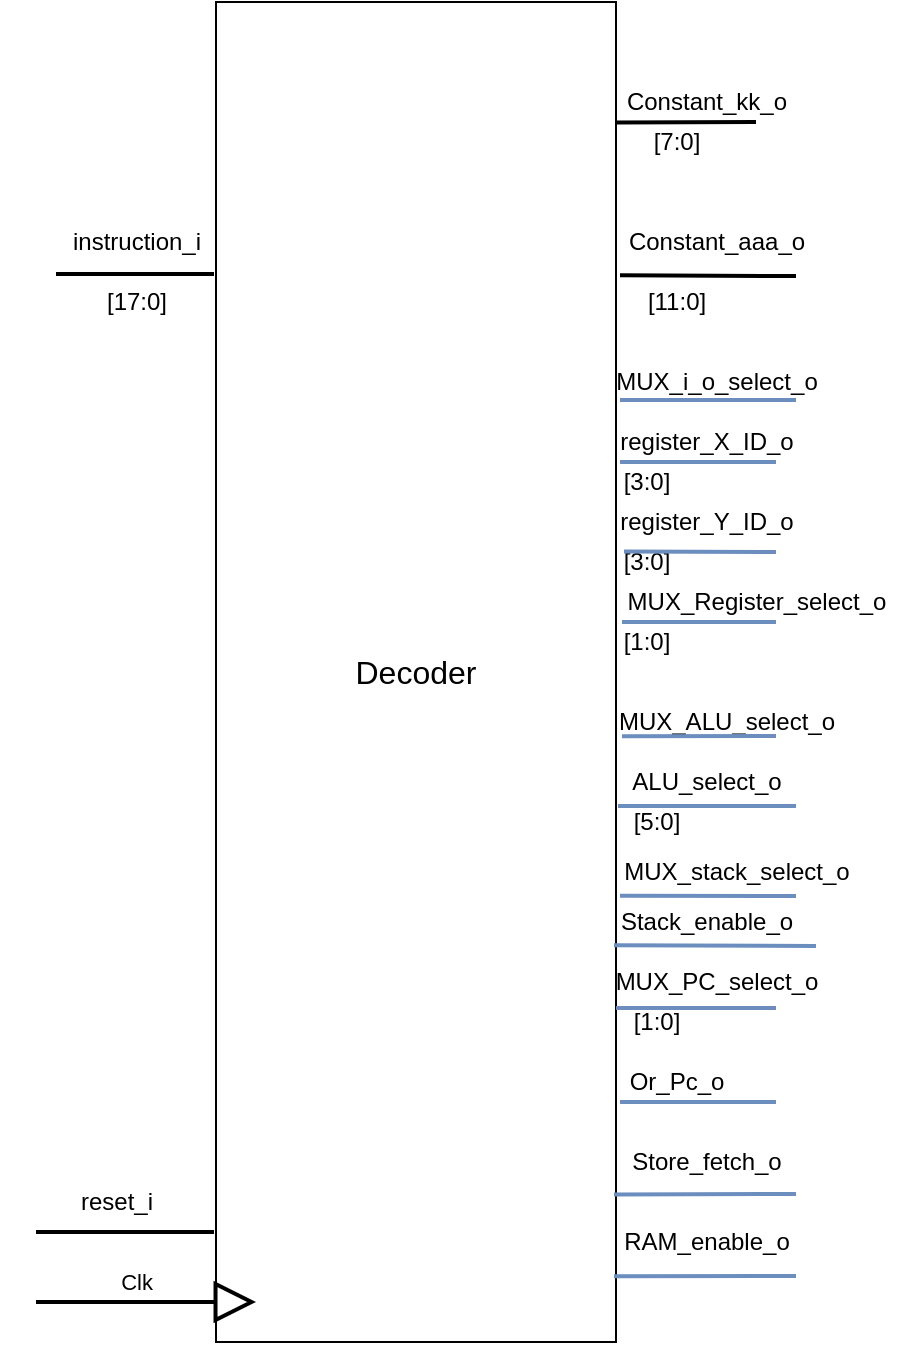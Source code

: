 <mxfile version="14.9.0" type="device"><diagram id="kKXHNzVlLTAeOdKcuCIf" name="Page-1"><mxGraphModel dx="1038" dy="562" grid="1" gridSize="10" guides="1" tooltips="1" connect="1" arrows="1" fold="1" page="1" pageScale="1" pageWidth="827" pageHeight="1169" math="0" shadow="0"><root><mxCell id="0"/><mxCell id="1" parent="0"/><mxCell id="LuXC71RRRRHaPjELrGPR-63" value="&lt;font style=&quot;font-size: 16px&quot;&gt;Decoder&lt;/font&gt;" style="rounded=0;whiteSpace=wrap;html=1;" vertex="1" parent="1"><mxGeometry x="340" y="150" width="200" height="670" as="geometry"/></mxCell><mxCell id="LuXC71RRRRHaPjELrGPR-64" value="Clk" style="endArrow=block;endSize=16;endFill=0;html=1;strokeWidth=2;" edge="1" parent="1"><mxGeometry x="-0.091" y="10" width="160" relative="1" as="geometry"><mxPoint x="250" y="800" as="sourcePoint"/><mxPoint x="360" y="800" as="targetPoint"/><mxPoint as="offset"/></mxGeometry></mxCell><mxCell id="LuXC71RRRRHaPjELrGPR-65" value="" style="endArrow=none;html=1;strokeWidth=2;entryX=-0.005;entryY=0.918;entryDx=0;entryDy=0;entryPerimeter=0;" edge="1" target="LuXC71RRRRHaPjELrGPR-63" parent="1"><mxGeometry width="50" height="50" relative="1" as="geometry"><mxPoint x="250" y="765" as="sourcePoint"/><mxPoint x="370" y="380" as="targetPoint"/></mxGeometry></mxCell><mxCell id="LuXC71RRRRHaPjELrGPR-66" value="reset_i" style="text;html=1;align=center;verticalAlign=middle;resizable=0;points=[];autosize=1;strokeColor=none;" vertex="1" parent="1"><mxGeometry x="265" y="740" width="50" height="20" as="geometry"/></mxCell><mxCell id="LuXC71RRRRHaPjELrGPR-67" value="" style="endArrow=none;html=1;strokeWidth=2;entryX=-0.005;entryY=0.203;entryDx=0;entryDy=0;entryPerimeter=0;" edge="1" target="LuXC71RRRRHaPjELrGPR-63" parent="1"><mxGeometry width="50" height="50" relative="1" as="geometry"><mxPoint x="260" y="286" as="sourcePoint"/><mxPoint x="370" y="380" as="targetPoint"/></mxGeometry></mxCell><mxCell id="LuXC71RRRRHaPjELrGPR-68" value="instruction_i" style="text;html=1;align=center;verticalAlign=middle;resizable=0;points=[];autosize=1;strokeColor=none;" vertex="1" parent="1"><mxGeometry x="260" y="260" width="80" height="20" as="geometry"/></mxCell><mxCell id="LuXC71RRRRHaPjELrGPR-71" value="[17:0]" style="text;html=1;align=center;verticalAlign=middle;resizable=0;points=[];autosize=1;strokeColor=none;" vertex="1" parent="1"><mxGeometry x="280" y="290" width="40" height="20" as="geometry"/></mxCell><mxCell id="LuXC71RRRRHaPjELrGPR-72" value="" style="endArrow=none;html=1;strokeWidth=2;exitX=1.01;exitY=0.297;exitDx=0;exitDy=0;exitPerimeter=0;fillColor=#dae8fc;strokeColor=#6c8ebf;" edge="1" source="LuXC71RRRRHaPjELrGPR-63" parent="1"><mxGeometry width="50" height="50" relative="1" as="geometry"><mxPoint x="600" y="270" as="sourcePoint"/><mxPoint x="630" y="349" as="targetPoint"/></mxGeometry></mxCell><mxCell id="LuXC71RRRRHaPjELrGPR-73" value="register_X_ID_o" style="text;html=1;align=center;verticalAlign=middle;resizable=0;points=[];autosize=1;strokeColor=none;" vertex="1" parent="1"><mxGeometry x="535" y="360" width="100" height="20" as="geometry"/></mxCell><mxCell id="LuXC71RRRRHaPjELrGPR-74" value="" style="endArrow=none;html=1;strokeWidth=2;fillColor=#dae8fc;strokeColor=#6c8ebf;" edge="1" parent="1"><mxGeometry width="50" height="50" relative="1" as="geometry"><mxPoint x="542" y="380" as="sourcePoint"/><mxPoint x="620" y="380" as="targetPoint"/></mxGeometry></mxCell><mxCell id="LuXC71RRRRHaPjELrGPR-75" value="register_Y_ID_o" style="text;html=1;align=center;verticalAlign=middle;resizable=0;points=[];autosize=1;strokeColor=none;" vertex="1" parent="1"><mxGeometry x="535" y="400" width="100" height="20" as="geometry"/></mxCell><mxCell id="LuXC71RRRRHaPjELrGPR-76" value="[3:0]" style="text;html=1;align=center;verticalAlign=middle;resizable=0;points=[];autosize=1;strokeColor=none;" vertex="1" parent="1"><mxGeometry x="535" y="380" width="40" height="20" as="geometry"/></mxCell><mxCell id="LuXC71RRRRHaPjELrGPR-77" value="[3:0]" style="text;html=1;align=center;verticalAlign=middle;resizable=0;points=[];autosize=1;strokeColor=none;" vertex="1" parent="1"><mxGeometry x="535" y="420" width="40" height="20" as="geometry"/></mxCell><mxCell id="LuXC71RRRRHaPjELrGPR-78" value="" style="endArrow=none;html=1;strokeWidth=2;exitX=1;exitY=0.09;exitDx=0;exitDy=0;exitPerimeter=0;" edge="1" parent="1" source="LuXC71RRRRHaPjELrGPR-63"><mxGeometry width="50" height="50" relative="1" as="geometry"><mxPoint x="620" y="200" as="sourcePoint"/><mxPoint x="610" y="210" as="targetPoint"/></mxGeometry></mxCell><mxCell id="LuXC71RRRRHaPjELrGPR-79" value="Constant_kk_o" style="text;html=1;align=center;verticalAlign=middle;resizable=0;points=[];autosize=1;strokeColor=none;" vertex="1" parent="1"><mxGeometry x="540" y="190" width="90" height="20" as="geometry"/></mxCell><mxCell id="LuXC71RRRRHaPjELrGPR-80" value="[7:0]" style="text;html=1;align=center;verticalAlign=middle;resizable=0;points=[];autosize=1;strokeColor=none;" vertex="1" parent="1"><mxGeometry x="550" y="210" width="40" height="20" as="geometry"/></mxCell><mxCell id="LuXC71RRRRHaPjELrGPR-81" value="" style="endArrow=none;html=1;strokeWidth=2;entryX=1.01;entryY=0.204;entryDx=0;entryDy=0;entryPerimeter=0;" edge="1" parent="1" target="LuXC71RRRRHaPjELrGPR-63"><mxGeometry width="50" height="50" relative="1" as="geometry"><mxPoint x="630" y="287" as="sourcePoint"/><mxPoint x="625" y="230" as="targetPoint"/></mxGeometry></mxCell><mxCell id="LuXC71RRRRHaPjELrGPR-82" value="Constant_aaa_o" style="text;html=1;align=center;verticalAlign=middle;resizable=0;points=[];autosize=1;strokeColor=none;" vertex="1" parent="1"><mxGeometry x="540" y="260" width="100" height="20" as="geometry"/></mxCell><mxCell id="LuXC71RRRRHaPjELrGPR-83" value="[11:0]" style="text;html=1;align=center;verticalAlign=middle;resizable=0;points=[];autosize=1;strokeColor=none;" vertex="1" parent="1"><mxGeometry x="550" y="290" width="40" height="20" as="geometry"/></mxCell><mxCell id="LuXC71RRRRHaPjELrGPR-84" value="" style="endArrow=none;html=1;strokeWidth=2;strokeColor=#6c8ebf;fillColor=#dae8fc;exitX=1.02;exitY=0.41;exitDx=0;exitDy=0;exitPerimeter=0;" edge="1" parent="1" source="LuXC71RRRRHaPjELrGPR-63"><mxGeometry width="50" height="50" relative="1" as="geometry"><mxPoint x="541" y="399" as="sourcePoint"/><mxPoint x="620" y="425" as="targetPoint"/></mxGeometry></mxCell><mxCell id="LuXC71RRRRHaPjELrGPR-85" value="MUX_ALU_select_o" style="text;html=1;align=center;verticalAlign=middle;resizable=0;points=[];autosize=1;" vertex="1" parent="1"><mxGeometry x="535" y="500" width="120" height="20" as="geometry"/></mxCell><mxCell id="LuXC71RRRRHaPjELrGPR-86" value="" style="endArrow=none;html=1;strokeWidth=2;strokeColor=#6c8ebf;fillColor=#dae8fc;" edge="1" parent="1"><mxGeometry width="50" height="50" relative="1" as="geometry"><mxPoint x="540" y="653" as="sourcePoint"/><mxPoint x="620" y="653" as="targetPoint"/></mxGeometry></mxCell><mxCell id="LuXC71RRRRHaPjELrGPR-88" value="MUX_PC_select_o" style="text;html=1;align=center;verticalAlign=middle;resizable=0;points=[];autosize=1;" vertex="1" parent="1"><mxGeometry x="535" y="630" width="110" height="20" as="geometry"/></mxCell><mxCell id="LuXC71RRRRHaPjELrGPR-89" value="" style="endArrow=none;html=1;strokeWidth=2;strokeColor=#6c8ebf;fillColor=#dae8fc;" edge="1" parent="1"><mxGeometry width="50" height="50" relative="1" as="geometry"><mxPoint x="543" y="460" as="sourcePoint"/><mxPoint x="620" y="460" as="targetPoint"/></mxGeometry></mxCell><mxCell id="LuXC71RRRRHaPjELrGPR-91" value="MUX_Register_select_o" style="text;html=1;align=center;verticalAlign=middle;resizable=0;points=[];autosize=1;" vertex="1" parent="1"><mxGeometry x="540" y="440" width="140" height="20" as="geometry"/></mxCell><mxCell id="LuXC71RRRRHaPjELrGPR-93" value="MUX_stack_select_o" style="text;html=1;align=center;verticalAlign=middle;resizable=0;points=[];autosize=1;" vertex="1" parent="1"><mxGeometry x="540" y="575" width="120" height="20" as="geometry"/></mxCell><mxCell id="LuXC71RRRRHaPjELrGPR-94" value="" style="endArrow=none;html=1;strokeWidth=2;exitX=1.015;exitY=0.548;exitDx=0;exitDy=0;exitPerimeter=0;strokeColor=#6c8ebf;fillColor=#dae8fc;" edge="1" parent="1" source="LuXC71RRRRHaPjELrGPR-63"><mxGeometry width="50" height="50" relative="1" as="geometry"><mxPoint x="620" y="550" as="sourcePoint"/><mxPoint x="620" y="517" as="targetPoint"/></mxGeometry></mxCell><mxCell id="LuXC71RRRRHaPjELrGPR-95" value="MUX_i_o_select_o" style="text;html=1;align=center;verticalAlign=middle;resizable=0;points=[];autosize=1;" vertex="1" parent="1"><mxGeometry x="535" y="330" width="110" height="20" as="geometry"/></mxCell><mxCell id="LuXC71RRRRHaPjELrGPR-97" value="[1:0]" style="text;html=1;align=center;verticalAlign=middle;resizable=0;points=[];autosize=1;strokeColor=none;" vertex="1" parent="1"><mxGeometry x="535" y="460" width="40" height="20" as="geometry"/></mxCell><mxCell id="LuXC71RRRRHaPjELrGPR-98" value="[1:0]" style="text;html=1;align=center;verticalAlign=middle;resizable=0;points=[];autosize=1;strokeColor=none;" vertex="1" parent="1"><mxGeometry x="540" y="650" width="40" height="20" as="geometry"/></mxCell><mxCell id="LuXC71RRRRHaPjELrGPR-100" value="" style="endArrow=none;html=1;strokeWidth=2;exitX=1.005;exitY=0.6;exitDx=0;exitDy=0;exitPerimeter=0;strokeColor=#6c8ebf;fillColor=#dae8fc;" edge="1" parent="1" source="LuXC71RRRRHaPjELrGPR-63"><mxGeometry width="50" height="50" relative="1" as="geometry"><mxPoint x="630" y="620" as="sourcePoint"/><mxPoint x="630" y="552" as="targetPoint"/></mxGeometry></mxCell><mxCell id="LuXC71RRRRHaPjELrGPR-101" value="" style="endArrow=none;html=1;strokeWidth=2;exitX=1.01;exitY=0.667;exitDx=0;exitDy=0;exitPerimeter=0;strokeColor=#6c8ebf;fillColor=#dae8fc;" edge="1" parent="1" source="LuXC71RRRRHaPjELrGPR-63"><mxGeometry width="50" height="50" relative="1" as="geometry"><mxPoint x="610" y="610" as="sourcePoint"/><mxPoint x="630" y="597" as="targetPoint"/></mxGeometry></mxCell><mxCell id="LuXC71RRRRHaPjELrGPR-102" value="ALU_select_o" style="text;html=1;align=center;verticalAlign=middle;resizable=0;points=[];autosize=1;strokeColor=none;" vertex="1" parent="1"><mxGeometry x="540" y="530" width="90" height="20" as="geometry"/></mxCell><mxCell id="LuXC71RRRRHaPjELrGPR-104" value="[5:0]" style="text;html=1;align=center;verticalAlign=middle;resizable=0;points=[];autosize=1;strokeColor=none;" vertex="1" parent="1"><mxGeometry x="540" y="550" width="40" height="20" as="geometry"/></mxCell><mxCell id="LuXC71RRRRHaPjELrGPR-105" value="" style="endArrow=none;html=1;strokeWidth=2;exitX=0.995;exitY=0.704;exitDx=0;exitDy=0;exitPerimeter=0;strokeColor=#6c8ebf;fillColor=#dae8fc;" edge="1" parent="1" source="LuXC71RRRRHaPjELrGPR-63"><mxGeometry width="50" height="50" relative="1" as="geometry"><mxPoint x="670" y="670" as="sourcePoint"/><mxPoint x="640" y="622" as="targetPoint"/></mxGeometry></mxCell><mxCell id="LuXC71RRRRHaPjELrGPR-106" value="Stack_enable_o" style="text;html=1;align=center;verticalAlign=middle;resizable=0;points=[];autosize=1;strokeColor=none;" vertex="1" parent="1"><mxGeometry x="535" y="600" width="100" height="20" as="geometry"/></mxCell><mxCell id="LuXC71RRRRHaPjELrGPR-107" value="" style="endArrow=none;html=1;strokeWidth=2;strokeColor=#6c8ebf;fillColor=#dae8fc;" edge="1" parent="1"><mxGeometry width="50" height="50" relative="1" as="geometry"><mxPoint x="542" y="700" as="sourcePoint"/><mxPoint x="620" y="700" as="targetPoint"/></mxGeometry></mxCell><mxCell id="LuXC71RRRRHaPjELrGPR-108" value="Or_Pc_o" style="text;html=1;align=center;verticalAlign=middle;resizable=0;points=[];autosize=1;strokeColor=none;" vertex="1" parent="1"><mxGeometry x="540" y="680" width="60" height="20" as="geometry"/></mxCell><mxCell id="LuXC71RRRRHaPjELrGPR-110" value="" style="endArrow=none;html=1;strokeWidth=2;exitX=0.995;exitY=0.89;exitDx=0;exitDy=0;exitPerimeter=0;strokeColor=#6c8ebf;fillColor=#dae8fc;" edge="1" parent="1" source="LuXC71RRRRHaPjELrGPR-63"><mxGeometry width="50" height="50" relative="1" as="geometry"><mxPoint x="650" y="710" as="sourcePoint"/><mxPoint x="630" y="746" as="targetPoint"/></mxGeometry></mxCell><mxCell id="LuXC71RRRRHaPjELrGPR-111" value="Store_fetch_o" style="text;html=1;align=center;verticalAlign=middle;resizable=0;points=[];autosize=1;strokeColor=none;" vertex="1" parent="1"><mxGeometry x="540" y="720" width="90" height="20" as="geometry"/></mxCell><mxCell id="LuXC71RRRRHaPjELrGPR-112" value="" style="endArrow=none;html=1;strokeWidth=2;exitX=0.995;exitY=0.951;exitDx=0;exitDy=0;exitPerimeter=0;strokeColor=#6c8ebf;fillColor=#dae8fc;" edge="1" parent="1" source="LuXC71RRRRHaPjELrGPR-63"><mxGeometry width="50" height="50" relative="1" as="geometry"><mxPoint x="630" y="710" as="sourcePoint"/><mxPoint x="630" y="787" as="targetPoint"/></mxGeometry></mxCell><mxCell id="LuXC71RRRRHaPjELrGPR-113" value="RAM_enable_o" style="text;html=1;align=center;verticalAlign=middle;resizable=0;points=[];autosize=1;strokeColor=none;" vertex="1" parent="1"><mxGeometry x="540" y="760" width="90" height="20" as="geometry"/></mxCell></root></mxGraphModel></diagram></mxfile>